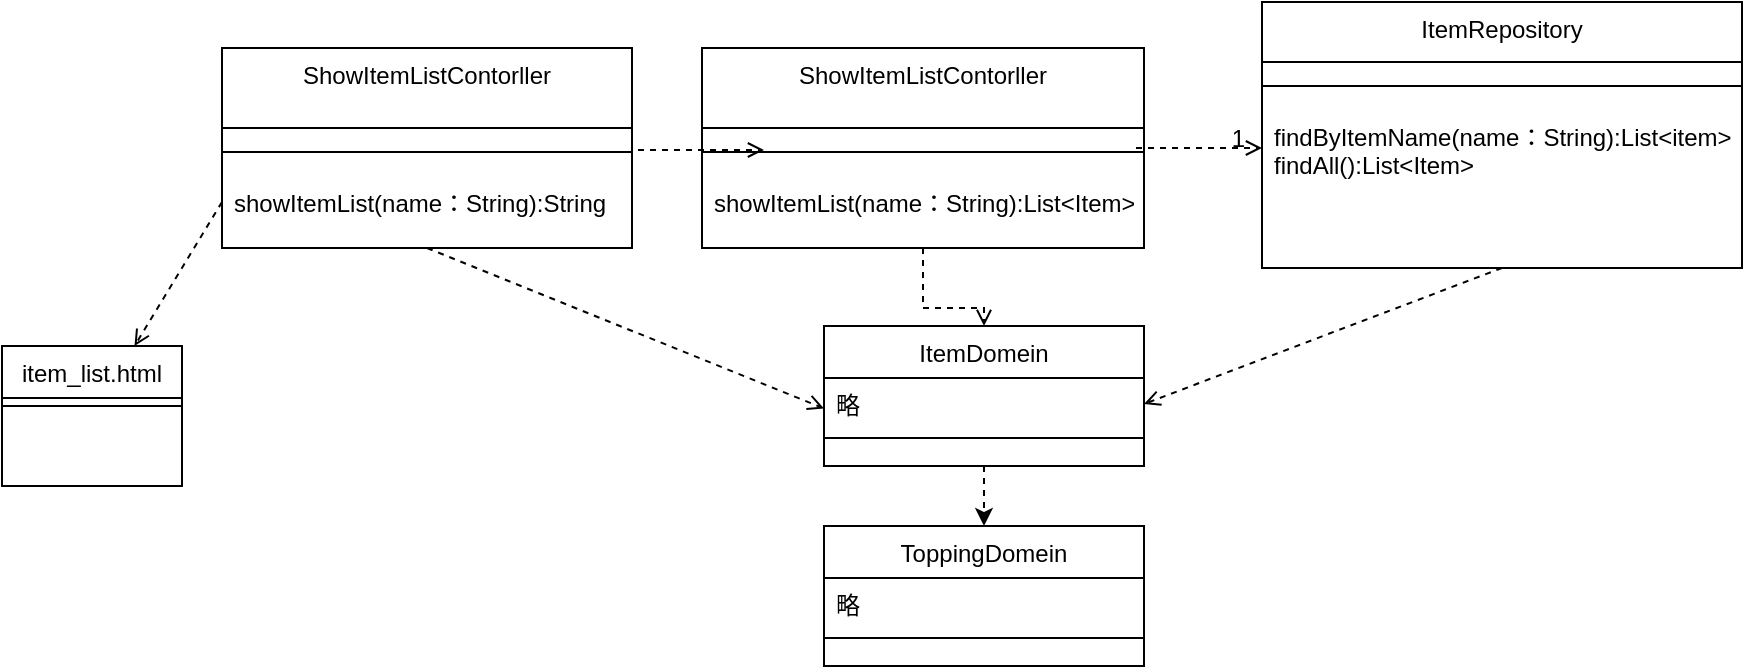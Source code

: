<mxfile>
    <diagram id="onPE0j-GIkUPZkDcyfxd" name="Page-1">
        <mxGraphModel dx="885" dy="675" grid="1" gridSize="10" guides="1" tooltips="1" connect="1" arrows="1" fold="1" page="1" pageScale="1" pageWidth="827" pageHeight="1169" math="0" shadow="0">
            <root>
                <mxCell id="0"/>
                <mxCell id="1" parent="0"/>
                <mxCell id="37" style="edgeStyle=none;html=1;exitX=0.5;exitY=1;exitDx=0;exitDy=0;entryX=0.5;entryY=0;entryDx=0;entryDy=0;dashed=1;" edge="1" parent="1" source="15" target="32">
                    <mxGeometry relative="1" as="geometry"/>
                </mxCell>
                <mxCell id="43" style="edgeStyle=none;html=1;exitX=0.5;exitY=0;exitDx=0;exitDy=0;dashed=1;" edge="1" parent="1" source="15">
                    <mxGeometry relative="1" as="geometry">
                        <mxPoint x="491" y="312" as="targetPoint"/>
                    </mxGeometry>
                </mxCell>
                <mxCell id="15" value="ItemDomein" style="swimlane;fontStyle=0;align=center;verticalAlign=top;childLayout=stackLayout;horizontal=1;startSize=26;horizontalStack=0;resizeParent=1;resizeLast=0;collapsible=1;marginBottom=0;rounded=0;shadow=0;strokeWidth=1;" vertex="1" parent="1">
                    <mxGeometry x="411" y="312" width="160" height="70" as="geometry">
                        <mxRectangle x="230" y="260" width="170" height="26" as="alternateBounds"/>
                    </mxGeometry>
                </mxCell>
                <mxCell id="16" value="略" style="text;align=left;verticalAlign=top;spacingLeft=4;spacingRight=4;overflow=hidden;rotatable=0;points=[[0,0.5],[1,0.5]];portConstraint=eastwest;" vertex="1" parent="15">
                    <mxGeometry y="26" width="160" height="26" as="geometry"/>
                </mxCell>
                <mxCell id="17" value="" style="line;html=1;strokeWidth=1;align=left;verticalAlign=middle;spacingTop=-1;spacingLeft=3;spacingRight=3;rotatable=0;labelPosition=right;points=[];portConstraint=eastwest;" vertex="1" parent="15">
                    <mxGeometry y="52" width="160" height="8" as="geometry"/>
                </mxCell>
                <mxCell id="19" value="ItemRepository" style="swimlane;fontStyle=0;align=center;verticalAlign=top;childLayout=stackLayout;horizontal=1;startSize=30;horizontalStack=0;resizeParent=1;resizeLast=0;collapsible=1;marginBottom=0;rounded=0;shadow=0;strokeWidth=1;" vertex="1" parent="1">
                    <mxGeometry x="630" y="150" width="240" height="133" as="geometry">
                        <mxRectangle x="550" y="140" width="160" height="26" as="alternateBounds"/>
                    </mxGeometry>
                </mxCell>
                <mxCell id="25" value="" style="line;html=1;strokeWidth=1;align=left;verticalAlign=middle;spacingTop=-1;spacingLeft=3;spacingRight=3;rotatable=0;labelPosition=right;points=[];portConstraint=eastwest;" vertex="1" parent="19">
                    <mxGeometry y="30" width="240" height="24" as="geometry"/>
                </mxCell>
                <mxCell id="26" value="findByItemName(name：String):List&lt;item&gt;&#10;findAll():List&lt;Item&gt;" style="text;align=left;verticalAlign=top;spacingLeft=4;spacingRight=4;overflow=hidden;rotatable=0;points=[[0,0.5],[1,0.5]];portConstraint=eastwest;" vertex="1" parent="19">
                    <mxGeometry y="54" width="240" height="60" as="geometry"/>
                </mxCell>
                <mxCell id="28" value="" style="endArrow=open;shadow=0;strokeWidth=1;rounded=0;endFill=1;edgeStyle=elbowEdgeStyle;elbow=vertical;dashed=1;" edge="1" parent="1" target="19">
                    <mxGeometry x="0.5" y="41" relative="1" as="geometry">
                        <mxPoint x="567" y="223" as="sourcePoint"/>
                        <mxPoint x="593" y="175" as="targetPoint"/>
                        <mxPoint x="-40" y="32" as="offset"/>
                    </mxGeometry>
                </mxCell>
                <mxCell id="30" value="1" style="resizable=0;align=right;verticalAlign=bottom;labelBackgroundColor=none;fontSize=12;" connectable="0" vertex="1" parent="28">
                    <mxGeometry x="1" relative="1" as="geometry">
                        <mxPoint x="-7" y="4" as="offset"/>
                    </mxGeometry>
                </mxCell>
                <mxCell id="32" value="ToppingDomein" style="swimlane;fontStyle=0;align=center;verticalAlign=top;childLayout=stackLayout;horizontal=1;startSize=26;horizontalStack=0;resizeParent=1;resizeLast=0;collapsible=1;marginBottom=0;rounded=0;shadow=0;strokeWidth=1;" vertex="1" parent="1">
                    <mxGeometry x="411" y="412" width="160" height="70" as="geometry">
                        <mxRectangle x="230" y="260" width="170" height="26" as="alternateBounds"/>
                    </mxGeometry>
                </mxCell>
                <mxCell id="33" value="略" style="text;align=left;verticalAlign=top;spacingLeft=4;spacingRight=4;overflow=hidden;rotatable=0;points=[[0,0.5],[1,0.5]];portConstraint=eastwest;" vertex="1" parent="32">
                    <mxGeometry y="26" width="160" height="26" as="geometry"/>
                </mxCell>
                <mxCell id="34" value="" style="line;html=1;strokeWidth=1;align=left;verticalAlign=middle;spacingTop=-1;spacingLeft=3;spacingRight=3;rotatable=0;labelPosition=right;points=[];portConstraint=eastwest;" vertex="1" parent="32">
                    <mxGeometry y="52" width="160" height="8" as="geometry"/>
                </mxCell>
                <mxCell id="39" value="" style="endArrow=open;shadow=0;strokeWidth=1;rounded=0;endFill=1;edgeStyle=elbowEdgeStyle;elbow=vertical;dashed=1;exitX=0.5;exitY=1;exitDx=0;exitDy=0;entryX=0.5;entryY=0;entryDx=0;entryDy=0;" edge="1" parent="1" source="60" target="15">
                    <mxGeometry x="0.5" y="41" relative="1" as="geometry">
                        <mxPoint x="488" y="223" as="sourcePoint"/>
                        <mxPoint x="490" y="413" as="targetPoint"/>
                        <mxPoint x="-40" y="32" as="offset"/>
                        <Array as="points">
                            <mxPoint x="491" y="303"/>
                            <mxPoint x="440" y="323"/>
                            <mxPoint x="490" y="423"/>
                        </Array>
                    </mxGeometry>
                </mxCell>
                <mxCell id="60" value="ShowItemListContorller" style="swimlane;fontStyle=0;align=center;verticalAlign=top;childLayout=stackLayout;horizontal=1;startSize=40;horizontalStack=0;resizeParent=1;resizeLast=0;collapsible=1;marginBottom=0;rounded=0;shadow=0;strokeWidth=1;" vertex="1" parent="1">
                    <mxGeometry x="350" y="173" width="221" height="100" as="geometry">
                        <mxRectangle x="550" y="140" width="160" height="26" as="alternateBounds"/>
                    </mxGeometry>
                </mxCell>
                <mxCell id="61" value="" style="line;html=1;strokeWidth=1;align=left;verticalAlign=middle;spacingTop=-1;spacingLeft=3;spacingRight=3;rotatable=0;labelPosition=right;points=[];portConstraint=eastwest;" vertex="1" parent="60">
                    <mxGeometry y="40" width="221" height="24" as="geometry"/>
                </mxCell>
                <mxCell id="62" value="showItemList(name：String):List&lt;Item&gt;" style="text;align=left;verticalAlign=top;spacingLeft=4;spacingRight=4;overflow=hidden;rotatable=0;points=[[0,0.5],[1,0.5]];portConstraint=eastwest;" vertex="1" parent="60">
                    <mxGeometry y="64" width="221" height="26" as="geometry"/>
                </mxCell>
                <mxCell id="64" value="ShowItemListContorller" style="swimlane;fontStyle=0;align=center;verticalAlign=top;childLayout=stackLayout;horizontal=1;startSize=40;horizontalStack=0;resizeParent=1;resizeLast=0;collapsible=1;marginBottom=0;rounded=0;shadow=0;strokeWidth=1;" vertex="1" parent="1">
                    <mxGeometry x="110" y="173" width="205" height="100" as="geometry">
                        <mxRectangle x="550" y="140" width="160" height="26" as="alternateBounds"/>
                    </mxGeometry>
                </mxCell>
                <mxCell id="65" value="" style="line;html=1;strokeWidth=1;align=left;verticalAlign=middle;spacingTop=-1;spacingLeft=3;spacingRight=3;rotatable=0;labelPosition=right;points=[];portConstraint=eastwest;" vertex="1" parent="64">
                    <mxGeometry y="40" width="205" height="24" as="geometry"/>
                </mxCell>
                <mxCell id="66" value="showItemList(name：String):String" style="text;align=left;verticalAlign=top;spacingLeft=4;spacingRight=4;overflow=hidden;rotatable=0;points=[[0,0.5],[1,0.5]];portConstraint=eastwest;" vertex="1" parent="64">
                    <mxGeometry y="64" width="205" height="26" as="geometry"/>
                </mxCell>
                <mxCell id="67" value="" style="endArrow=open;shadow=0;strokeWidth=1;rounded=0;endFill=1;edgeStyle=elbowEdgeStyle;elbow=vertical;dashed=1;" edge="1" parent="1">
                    <mxGeometry x="0.5" y="41" relative="1" as="geometry">
                        <mxPoint x="318" y="224" as="sourcePoint"/>
                        <mxPoint x="381" y="223.529" as="targetPoint"/>
                        <mxPoint x="-40" y="32" as="offset"/>
                    </mxGeometry>
                </mxCell>
                <mxCell id="72" value="" style="endArrow=open;shadow=0;strokeWidth=1;rounded=0;endFill=1;elbow=vertical;dashed=1;exitX=0.5;exitY=1;exitDx=0;exitDy=0;" edge="1" parent="1" source="64">
                    <mxGeometry x="0.5" y="41" relative="1" as="geometry">
                        <mxPoint x="348" y="353.71" as="sourcePoint"/>
                        <mxPoint x="411" y="353.239" as="targetPoint"/>
                        <mxPoint x="-40" y="32" as="offset"/>
                    </mxGeometry>
                </mxCell>
                <mxCell id="74" value="" style="endArrow=open;shadow=0;strokeWidth=1;rounded=0;endFill=1;elbow=vertical;dashed=1;exitX=0.5;exitY=1;exitDx=0;exitDy=0;entryX=1;entryY=0.5;entryDx=0;entryDy=0;" edge="1" parent="1" source="19" target="16">
                    <mxGeometry x="0.5" y="41" relative="1" as="geometry">
                        <mxPoint x="600" y="312" as="sourcePoint"/>
                        <mxPoint x="788.5" y="392.239" as="targetPoint"/>
                        <mxPoint x="-40" y="32" as="offset"/>
                    </mxGeometry>
                </mxCell>
                <mxCell id="79" value="item_list.html" style="swimlane;fontStyle=0;align=center;verticalAlign=top;childLayout=stackLayout;horizontal=1;startSize=26;horizontalStack=0;resizeParent=1;resizeLast=0;collapsible=1;marginBottom=0;rounded=0;shadow=0;strokeWidth=1;" vertex="1" parent="1">
                    <mxGeometry y="322" width="90" height="70" as="geometry">
                        <mxRectangle x="230" y="260" width="170" height="26" as="alternateBounds"/>
                    </mxGeometry>
                </mxCell>
                <mxCell id="81" value="" style="line;html=1;strokeWidth=1;align=left;verticalAlign=middle;spacingTop=-1;spacingLeft=3;spacingRight=3;rotatable=0;labelPosition=right;points=[];portConstraint=eastwest;" vertex="1" parent="79">
                    <mxGeometry y="26" width="90" height="8" as="geometry"/>
                </mxCell>
                <mxCell id="82" value="" style="endArrow=open;shadow=0;strokeWidth=1;rounded=0;endFill=1;elbow=vertical;dashed=1;exitX=0;exitY=0.5;exitDx=0;exitDy=0;" edge="1" parent="1" source="66" target="79">
                    <mxGeometry x="0.5" y="41" relative="1" as="geometry">
                        <mxPoint x="222.5" y="283" as="sourcePoint"/>
                        <mxPoint x="421" y="363.239" as="targetPoint"/>
                        <mxPoint x="-40" y="32" as="offset"/>
                    </mxGeometry>
                </mxCell>
            </root>
        </mxGraphModel>
    </diagram>
</mxfile>